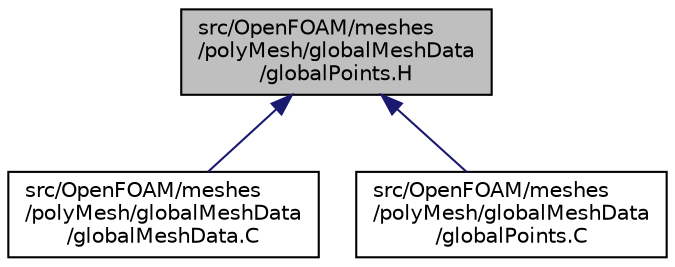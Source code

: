 digraph "src/OpenFOAM/meshes/polyMesh/globalMeshData/globalPoints.H"
{
  bgcolor="transparent";
  edge [fontname="Helvetica",fontsize="10",labelfontname="Helvetica",labelfontsize="10"];
  node [fontname="Helvetica",fontsize="10",shape=record];
  Node245 [label="src/OpenFOAM/meshes\l/polyMesh/globalMeshData\l/globalPoints.H",height=0.2,width=0.4,color="black", fillcolor="grey75", style="filled", fontcolor="black"];
  Node245 -> Node246 [dir="back",color="midnightblue",fontsize="10",style="solid",fontname="Helvetica"];
  Node246 [label="src/OpenFOAM/meshes\l/polyMesh/globalMeshData\l/globalMeshData.C",height=0.2,width=0.4,color="black",URL="$a12290.html"];
  Node245 -> Node247 [dir="back",color="midnightblue",fontsize="10",style="solid",fontname="Helvetica"];
  Node247 [label="src/OpenFOAM/meshes\l/polyMesh/globalMeshData\l/globalPoints.C",height=0.2,width=0.4,color="black",URL="$a12299.html"];
}
